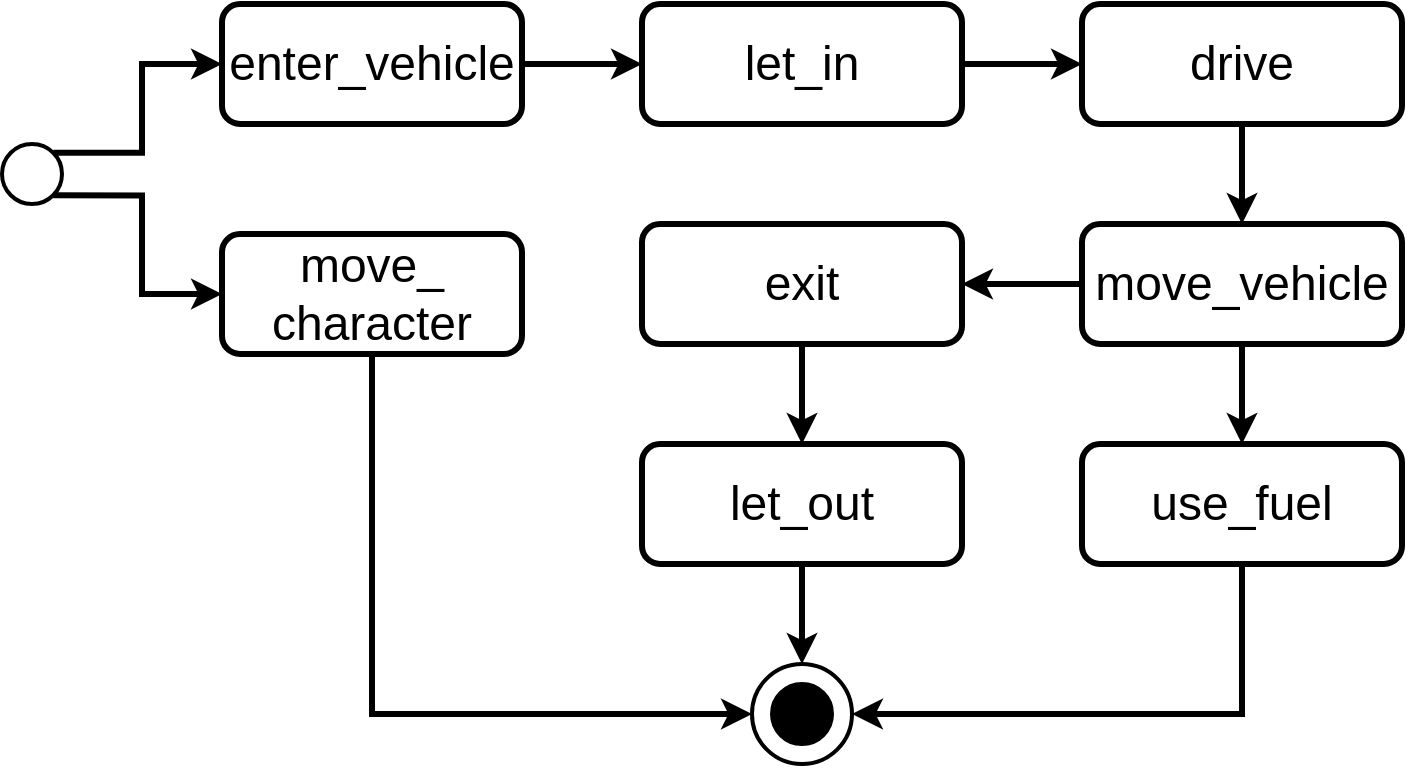 <mxfile version="17.0.0" type="github">
  <diagram id="_2V6tov_1XNhAvtXk-O3" name="Page-1">
    <mxGraphModel dx="810" dy="896" grid="1" gridSize="10" guides="1" tooltips="1" connect="1" arrows="1" fold="1" page="1" pageScale="1" pageWidth="850" pageHeight="1100" math="0" shadow="0">
      <root>
        <mxCell id="0" />
        <mxCell id="1" parent="0" />
        <mxCell id="ydcztmO6JAIKfTTMtu_i-43" style="edgeStyle=orthogonalEdgeStyle;rounded=0;orthogonalLoop=1;jettySize=auto;html=1;exitX=0.855;exitY=0.145;exitDx=0;exitDy=0;exitPerimeter=0;entryX=0;entryY=0.5;entryDx=0;entryDy=0;strokeWidth=3;" edge="1" parent="1" source="ydcztmO6JAIKfTTMtu_i-3" target="ydcztmO6JAIKfTTMtu_i-9">
          <mxGeometry relative="1" as="geometry" />
        </mxCell>
        <mxCell id="ydcztmO6JAIKfTTMtu_i-44" style="edgeStyle=orthogonalEdgeStyle;rounded=0;orthogonalLoop=1;jettySize=auto;html=1;exitX=0.855;exitY=0.855;exitDx=0;exitDy=0;exitPerimeter=0;entryX=0;entryY=0.5;entryDx=0;entryDy=0;strokeWidth=3;" edge="1" parent="1" source="ydcztmO6JAIKfTTMtu_i-3" target="ydcztmO6JAIKfTTMtu_i-7">
          <mxGeometry relative="1" as="geometry" />
        </mxCell>
        <mxCell id="ydcztmO6JAIKfTTMtu_i-3" value="" style="strokeWidth=2;html=1;shape=mxgraph.flowchart.start_2;whiteSpace=wrap;" vertex="1" parent="1">
          <mxGeometry x="50" y="200" width="30" height="30" as="geometry" />
        </mxCell>
        <mxCell id="ydcztmO6JAIKfTTMtu_i-4" value="" style="strokeWidth=2;html=1;shape=mxgraph.flowchart.start_2;whiteSpace=wrap;" vertex="1" parent="1">
          <mxGeometry x="425" y="460" width="50" height="50" as="geometry" />
        </mxCell>
        <mxCell id="ydcztmO6JAIKfTTMtu_i-5" value="" style="strokeWidth=2;html=1;shape=mxgraph.flowchart.start_2;whiteSpace=wrap;fillColor=#000000;" vertex="1" parent="1">
          <mxGeometry x="435" y="470" width="30" height="30" as="geometry" />
        </mxCell>
        <mxCell id="ydcztmO6JAIKfTTMtu_i-47" style="edgeStyle=orthogonalEdgeStyle;rounded=0;orthogonalLoop=1;jettySize=auto;html=1;exitX=0.5;exitY=1;exitDx=0;exitDy=0;entryX=0;entryY=0.5;entryDx=0;entryDy=0;entryPerimeter=0;strokeWidth=3;" edge="1" parent="1" source="ydcztmO6JAIKfTTMtu_i-7" target="ydcztmO6JAIKfTTMtu_i-4">
          <mxGeometry relative="1" as="geometry" />
        </mxCell>
        <mxCell id="ydcztmO6JAIKfTTMtu_i-7" value="&lt;div&gt;&lt;font size=&quot;3&quot;&gt;&lt;font style=&quot;font-size: 24px&quot;&gt;move_&lt;/font&gt;&lt;/font&gt;&lt;/div&gt;&lt;div&gt;&lt;font size=&quot;3&quot;&gt;&lt;font style=&quot;font-size: 24px&quot;&gt;character&lt;/font&gt;&lt;/font&gt;&lt;/div&gt;" style="rounded=1;whiteSpace=wrap;html=1;fillColor=#FFFFFF;strokeWidth=3;" vertex="1" parent="1">
          <mxGeometry x="160" y="245" width="150" height="60" as="geometry" />
        </mxCell>
        <mxCell id="ydcztmO6JAIKfTTMtu_i-8" style="edgeStyle=orthogonalEdgeStyle;rounded=0;orthogonalLoop=1;jettySize=auto;html=1;exitX=1;exitY=0.5;exitDx=0;exitDy=0;entryX=0;entryY=0.5;entryDx=0;entryDy=0;fontSize=24;strokeWidth=3;" edge="1" parent="1" source="ydcztmO6JAIKfTTMtu_i-9" target="ydcztmO6JAIKfTTMtu_i-13">
          <mxGeometry relative="1" as="geometry" />
        </mxCell>
        <mxCell id="ydcztmO6JAIKfTTMtu_i-9" value="&lt;font size=&quot;3&quot;&gt;&lt;font style=&quot;font-size: 24px&quot;&gt;enter_vehicle&lt;/font&gt;&lt;/font&gt;" style="rounded=1;whiteSpace=wrap;html=1;fillColor=#FFFFFF;strokeWidth=3;" vertex="1" parent="1">
          <mxGeometry x="160" y="130" width="150" height="60" as="geometry" />
        </mxCell>
        <mxCell id="ydcztmO6JAIKfTTMtu_i-12" style="edgeStyle=orthogonalEdgeStyle;rounded=0;orthogonalLoop=1;jettySize=auto;html=1;exitX=1;exitY=0.5;exitDx=0;exitDy=0;entryX=0;entryY=0.5;entryDx=0;entryDy=0;strokeWidth=3;" edge="1" parent="1" source="ydcztmO6JAIKfTTMtu_i-13" target="ydcztmO6JAIKfTTMtu_i-15">
          <mxGeometry relative="1" as="geometry" />
        </mxCell>
        <mxCell id="ydcztmO6JAIKfTTMtu_i-13" value="&lt;div&gt;&lt;font size=&quot;3&quot;&gt;&lt;font style=&quot;font-size: 24px&quot;&gt;let_in&lt;/font&gt;&lt;/font&gt;&lt;/div&gt;" style="rounded=1;whiteSpace=wrap;html=1;fillColor=#FFFFFF;strokeWidth=3;" vertex="1" parent="1">
          <mxGeometry x="370" y="130" width="160" height="60" as="geometry" />
        </mxCell>
        <mxCell id="ydcztmO6JAIKfTTMtu_i-36" style="edgeStyle=orthogonalEdgeStyle;rounded=0;orthogonalLoop=1;jettySize=auto;html=1;exitX=0.5;exitY=1;exitDx=0;exitDy=0;entryX=0.5;entryY=0;entryDx=0;entryDy=0;strokeWidth=3;" edge="1" parent="1" source="ydcztmO6JAIKfTTMtu_i-15" target="ydcztmO6JAIKfTTMtu_i-23">
          <mxGeometry relative="1" as="geometry" />
        </mxCell>
        <mxCell id="ydcztmO6JAIKfTTMtu_i-15" value="&lt;div&gt;&lt;font size=&quot;3&quot;&gt;&lt;font style=&quot;font-size: 24px&quot;&gt;drive&lt;/font&gt;&lt;/font&gt;&lt;/div&gt;" style="rounded=1;whiteSpace=wrap;html=1;fillColor=#FFFFFF;strokeWidth=3;" vertex="1" parent="1">
          <mxGeometry x="590" y="130" width="160" height="60" as="geometry" />
        </mxCell>
        <mxCell id="ydcztmO6JAIKfTTMtu_i-18" style="edgeStyle=orthogonalEdgeStyle;rounded=0;orthogonalLoop=1;jettySize=auto;html=1;exitX=0;exitY=0.5;exitDx=0;exitDy=0;entryX=1;entryY=0.5;entryDx=0;entryDy=0;strokeWidth=3;" edge="1" parent="1" source="ydcztmO6JAIKfTTMtu_i-23" target="ydcztmO6JAIKfTTMtu_i-25">
          <mxGeometry relative="1" as="geometry" />
        </mxCell>
        <mxCell id="ydcztmO6JAIKfTTMtu_i-41" style="edgeStyle=orthogonalEdgeStyle;rounded=0;orthogonalLoop=1;jettySize=auto;html=1;exitX=0.5;exitY=1;exitDx=0;exitDy=0;entryX=0.5;entryY=0;entryDx=0;entryDy=0;strokeWidth=3;" edge="1" parent="1" source="ydcztmO6JAIKfTTMtu_i-23" target="ydcztmO6JAIKfTTMtu_i-40">
          <mxGeometry relative="1" as="geometry" />
        </mxCell>
        <mxCell id="ydcztmO6JAIKfTTMtu_i-23" value="&lt;div&gt;&lt;font size=&quot;3&quot;&gt;&lt;font style=&quot;font-size: 24px&quot;&gt;move_vehicle&lt;/font&gt;&lt;/font&gt;&lt;/div&gt;" style="rounded=1;whiteSpace=wrap;html=1;fillColor=#FFFFFF;strokeWidth=3;" vertex="1" parent="1">
          <mxGeometry x="590" y="240" width="160" height="60" as="geometry" />
        </mxCell>
        <mxCell id="ydcztmO6JAIKfTTMtu_i-42" style="edgeStyle=orthogonalEdgeStyle;rounded=0;orthogonalLoop=1;jettySize=auto;html=1;exitX=0.5;exitY=1;exitDx=0;exitDy=0;entryX=0.5;entryY=0;entryDx=0;entryDy=0;strokeWidth=3;" edge="1" parent="1" source="ydcztmO6JAIKfTTMtu_i-25" target="ydcztmO6JAIKfTTMtu_i-37">
          <mxGeometry relative="1" as="geometry" />
        </mxCell>
        <mxCell id="ydcztmO6JAIKfTTMtu_i-25" value="&lt;div&gt;&lt;font size=&quot;3&quot;&gt;&lt;font style=&quot;font-size: 24px&quot;&gt;exit&lt;/font&gt;&lt;/font&gt;&lt;/div&gt;" style="rounded=1;whiteSpace=wrap;html=1;fillColor=#FFFFFF;strokeWidth=3;" vertex="1" parent="1">
          <mxGeometry x="370" y="240" width="160" height="60" as="geometry" />
        </mxCell>
        <mxCell id="ydcztmO6JAIKfTTMtu_i-45" style="edgeStyle=orthogonalEdgeStyle;rounded=0;orthogonalLoop=1;jettySize=auto;html=1;exitX=0.5;exitY=1;exitDx=0;exitDy=0;entryX=0.5;entryY=0;entryDx=0;entryDy=0;entryPerimeter=0;strokeWidth=3;" edge="1" parent="1" source="ydcztmO6JAIKfTTMtu_i-37" target="ydcztmO6JAIKfTTMtu_i-4">
          <mxGeometry relative="1" as="geometry" />
        </mxCell>
        <mxCell id="ydcztmO6JAIKfTTMtu_i-37" value="&lt;div&gt;&lt;font size=&quot;3&quot;&gt;&lt;font style=&quot;font-size: 24px&quot;&gt;let_out&lt;/font&gt;&lt;/font&gt;&lt;/div&gt;" style="rounded=1;whiteSpace=wrap;html=1;fillColor=#FFFFFF;strokeWidth=3;" vertex="1" parent="1">
          <mxGeometry x="370" y="350" width="160" height="60" as="geometry" />
        </mxCell>
        <mxCell id="ydcztmO6JAIKfTTMtu_i-46" style="edgeStyle=orthogonalEdgeStyle;rounded=0;orthogonalLoop=1;jettySize=auto;html=1;exitX=0.5;exitY=1;exitDx=0;exitDy=0;entryX=1;entryY=0.5;entryDx=0;entryDy=0;entryPerimeter=0;strokeWidth=3;" edge="1" parent="1" source="ydcztmO6JAIKfTTMtu_i-40" target="ydcztmO6JAIKfTTMtu_i-4">
          <mxGeometry relative="1" as="geometry" />
        </mxCell>
        <mxCell id="ydcztmO6JAIKfTTMtu_i-40" value="&lt;div&gt;&lt;font size=&quot;3&quot;&gt;&lt;font style=&quot;font-size: 24px&quot;&gt;use_fuel&lt;/font&gt;&lt;/font&gt;&lt;/div&gt;" style="rounded=1;whiteSpace=wrap;html=1;fillColor=#FFFFFF;strokeWidth=3;" vertex="1" parent="1">
          <mxGeometry x="590" y="350" width="160" height="60" as="geometry" />
        </mxCell>
      </root>
    </mxGraphModel>
  </diagram>
</mxfile>
